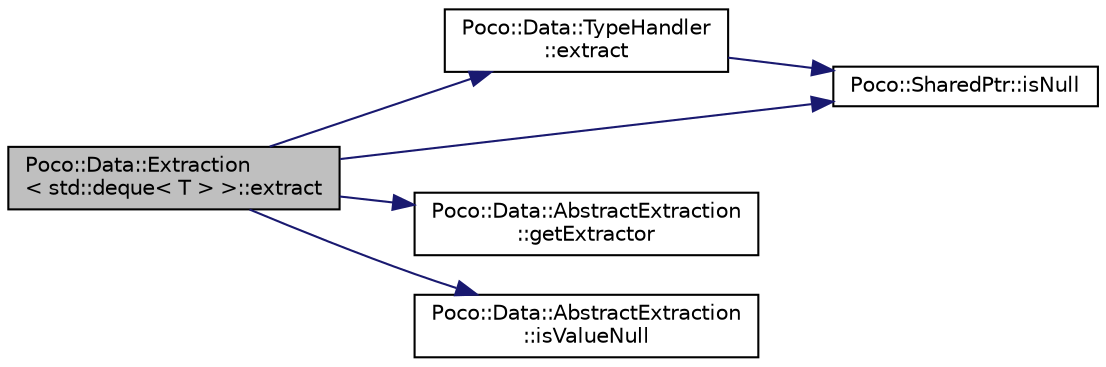 digraph "Poco::Data::Extraction&lt; std::deque&lt; T &gt; &gt;::extract"
{
 // LATEX_PDF_SIZE
  edge [fontname="Helvetica",fontsize="10",labelfontname="Helvetica",labelfontsize="10"];
  node [fontname="Helvetica",fontsize="10",shape=record];
  rankdir="LR";
  Node1 [label="Poco::Data::Extraction\l\< std::deque\< T \> \>::extract",height=0.2,width=0.4,color="black", fillcolor="grey75", style="filled", fontcolor="black",tooltip="Returns the upper limit on number of rows that the extraction will handle."];
  Node1 -> Node2 [color="midnightblue",fontsize="10",style="solid"];
  Node2 [label="Poco::Data::TypeHandler\l::extract",height=0.2,width=0.4,color="black", fillcolor="white", style="filled",URL="$classPoco_1_1Data_1_1TypeHandler.html#ad177791e2939d369db0e48426879070b",tooltip=" "];
  Node2 -> Node3 [color="midnightblue",fontsize="10",style="solid"];
  Node3 [label="Poco::SharedPtr::isNull",height=0.2,width=0.4,color="black", fillcolor="white", style="filled",URL="$classPoco_1_1SharedPtr.html#af04598ca0ecf598802c144836cfd3b5a",tooltip=" "];
  Node1 -> Node4 [color="midnightblue",fontsize="10",style="solid"];
  Node4 [label="Poco::Data::AbstractExtraction\l::getExtractor",height=0.2,width=0.4,color="black", fillcolor="white", style="filled",URL="$classPoco_1_1Data_1_1AbstractExtraction.html#a2fc343eefa1107f53f3fe39c169a5f5b",tooltip="Sets the class used for extracting the data. Does not take ownership of the pointer."];
  Node1 -> Node3 [color="midnightblue",fontsize="10",style="solid"];
  Node1 -> Node5 [color="midnightblue",fontsize="10",style="solid"];
  Node5 [label="Poco::Data::AbstractExtraction\l::isValueNull",height=0.2,width=0.4,color="black", fillcolor="white", style="filled",URL="$classPoco_1_1Data_1_1AbstractExtraction.html#a5cd07663b8327ee7a42fade052c78016",tooltip="Returns the force empty string flag."];
}
